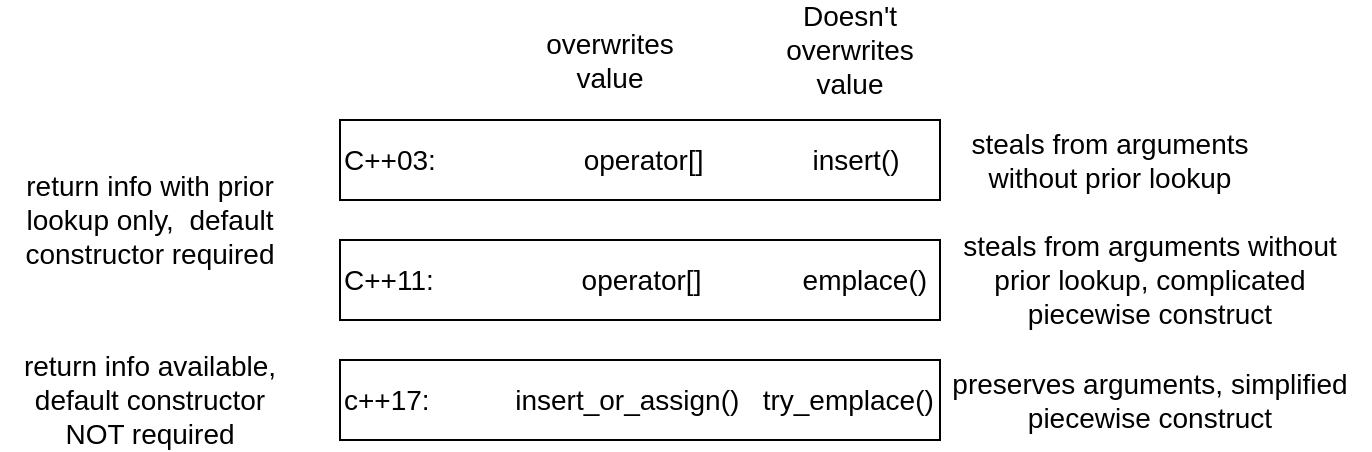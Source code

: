 <mxfile version="24.7.7">
  <diagram name="Page-1" id="3vriqPeWiTW231ZVnOyV">
    <mxGraphModel dx="882" dy="914" grid="1" gridSize="10" guides="1" tooltips="1" connect="1" arrows="1" fold="1" page="1" pageScale="1" pageWidth="850" pageHeight="1100" math="0" shadow="0">
      <root>
        <mxCell id="0" />
        <mxCell id="1" parent="0" />
        <mxCell id="TphrAk26sP5lvCWuY2do-1" value="C++03:&amp;nbsp; &amp;nbsp; &amp;nbsp; &amp;nbsp; &amp;nbsp; &amp;nbsp; &amp;nbsp; &amp;nbsp; &amp;nbsp; &amp;nbsp;operator[]&amp;nbsp; &amp;nbsp; &amp;nbsp; &amp;nbsp; &amp;nbsp; &amp;nbsp; &amp;nbsp; insert()&amp;nbsp;" style="rounded=0;whiteSpace=wrap;html=1;align=left;fontSize=14;" vertex="1" parent="1">
          <mxGeometry x="260" y="200" width="300" height="40" as="geometry" />
        </mxCell>
        <mxCell id="TphrAk26sP5lvCWuY2do-2" value="C++11:&amp;nbsp; &amp;nbsp; &amp;nbsp; &amp;nbsp; &amp;nbsp; &amp;nbsp; &amp;nbsp; &amp;nbsp; &amp;nbsp; &amp;nbsp;operator[]&amp;nbsp; &amp;nbsp; &amp;nbsp; &amp;nbsp; &amp;nbsp; &amp;nbsp; &amp;nbsp;emplace()&amp;nbsp;" style="rounded=0;whiteSpace=wrap;html=1;align=left;fontSize=14;" vertex="1" parent="1">
          <mxGeometry x="260" y="260" width="300" height="40" as="geometry" />
        </mxCell>
        <mxCell id="TphrAk26sP5lvCWuY2do-3" value="c++17:&amp;nbsp; &amp;nbsp; &amp;nbsp; &amp;nbsp; &amp;nbsp; &amp;nbsp;insert_or_assign()&amp;nbsp; &amp;nbsp;try_emplace()" style="rounded=0;whiteSpace=wrap;html=1;align=left;fontSize=14;" vertex="1" parent="1">
          <mxGeometry x="260" y="320" width="300" height="40" as="geometry" />
        </mxCell>
        <mxCell id="TphrAk26sP5lvCWuY2do-4" value="return info with prior lookup only,&amp;nbsp; default constructor required" style="text;html=1;align=center;verticalAlign=middle;whiteSpace=wrap;rounded=0;fontSize=14;" vertex="1" parent="1">
          <mxGeometry x="90" y="230" width="150" height="40" as="geometry" />
        </mxCell>
        <mxCell id="TphrAk26sP5lvCWuY2do-5" value="return info available, default constructor NOT required" style="text;html=1;align=center;verticalAlign=middle;whiteSpace=wrap;rounded=0;fontSize=14;" vertex="1" parent="1">
          <mxGeometry x="90" y="320" width="150" height="40" as="geometry" />
        </mxCell>
        <mxCell id="TphrAk26sP5lvCWuY2do-7" value="steals from arguments without prior lookup" style="text;html=1;align=center;verticalAlign=middle;whiteSpace=wrap;rounded=0;fontSize=14;" vertex="1" parent="1">
          <mxGeometry x="570" y="200" width="150" height="40" as="geometry" />
        </mxCell>
        <mxCell id="TphrAk26sP5lvCWuY2do-8" value="steals from arguments without prior lookup, complicated piecewise construct" style="text;html=1;align=center;verticalAlign=middle;whiteSpace=wrap;rounded=0;fontSize=14;" vertex="1" parent="1">
          <mxGeometry x="570" y="260" width="190" height="40" as="geometry" />
        </mxCell>
        <mxCell id="TphrAk26sP5lvCWuY2do-9" value="preserves arguments, simplified piecewise construct" style="text;html=1;align=center;verticalAlign=middle;whiteSpace=wrap;rounded=0;fontSize=14;" vertex="1" parent="1">
          <mxGeometry x="555" y="320" width="220" height="40" as="geometry" />
        </mxCell>
        <mxCell id="TphrAk26sP5lvCWuY2do-10" value="overwrites value" style="text;html=1;align=center;verticalAlign=middle;whiteSpace=wrap;rounded=0;fontSize=14;" vertex="1" parent="1">
          <mxGeometry x="350" y="150" width="90" height="40" as="geometry" />
        </mxCell>
        <mxCell id="TphrAk26sP5lvCWuY2do-11" value="&lt;div&gt;Doesn&#39;t&lt;/div&gt;overwrites value" style="text;html=1;align=center;verticalAlign=middle;whiteSpace=wrap;rounded=0;fontSize=14;" vertex="1" parent="1">
          <mxGeometry x="470" y="140" width="90" height="50" as="geometry" />
        </mxCell>
      </root>
    </mxGraphModel>
  </diagram>
</mxfile>

